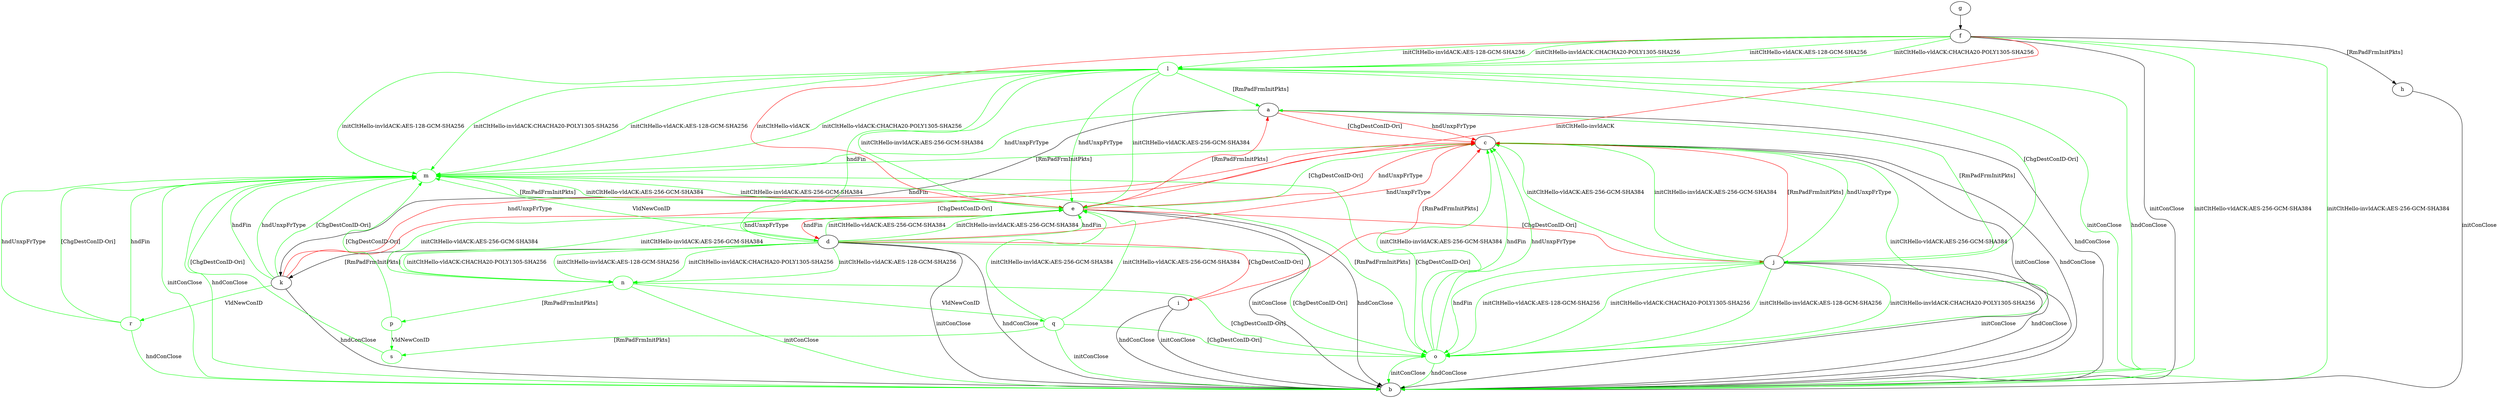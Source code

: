 digraph "" {
	a -> b	[key=0,
		label="hndConClose "];
	a -> c	[key=0,
		color=red,
		label="hndUnxpFrType "];
	a -> c	[key=1,
		color=red,
		label="[ChgDestConID-Ori] "];
	a -> k	[key=0,
		label="hndFin "];
	m	[color=green];
	a -> m	[key=0,
		color=green,
		label="hndUnxpFrType "];
	c -> b	[key=0,
		label="initConClose "];
	c -> b	[key=1,
		label="hndConClose "];
	c -> m	[key=0,
		color=green,
		label="[RmPadFrmInitPkts] "];
	d -> b	[key=0,
		label="initConClose "];
	d -> b	[key=1,
		label="hndConClose "];
	d -> c	[key=0,
		color=red,
		label="hndUnxpFrType "];
	d -> e	[key=0,
		color=green,
		label="initCltHello-vldACK:AES-256-GCM-SHA384 "];
	d -> e	[key=1,
		color=green,
		label="initCltHello-invldACK:AES-256-GCM-SHA384 "];
	d -> e	[key=2,
		color=green,
		label="hndFin "];
	d -> e	[key=3,
		color=green,
		label="hndUnxpFrType "];
	d -> i	[key=0,
		color=red,
		label="[ChgDestConID-Ori] "];
	d -> k	[key=0,
		label="[RmPadFrmInitPkts] "];
	d -> m	[key=0,
		color=green,
		label="VldNewConID "];
	n	[color=green];
	d -> n	[key=0,
		color=green,
		label="initCltHello-vldACK:AES-128-GCM-SHA256 "];
	d -> n	[key=1,
		color=green,
		label="initCltHello-vldACK:CHACHA20-POLY1305-SHA256 "];
	d -> n	[key=2,
		color=green,
		label="initCltHello-invldACK:AES-128-GCM-SHA256 "];
	d -> n	[key=3,
		color=green,
		label="initCltHello-invldACK:CHACHA20-POLY1305-SHA256 "];
	o	[color=green];
	d -> o	[key=0,
		color=green,
		label="[ChgDestConID-Ori] "];
	e -> a	[key=0,
		color=red,
		label="[RmPadFrmInitPkts] "];
	e -> b	[key=0,
		label="initConClose "];
	e -> b	[key=1,
		label="hndConClose "];
	e -> c	[key=0,
		color=green,
		label="[ChgDestConID-Ori] "];
	e -> c	[key=1,
		color=red,
		label="hndUnxpFrType "];
	e -> d	[key=0,
		color=red,
		label="hndFin "];
	e -> j	[key=0,
		color=red,
		label="[ChgDestConID-Ori] "];
	e -> m	[key=0,
		color=green,
		label="[RmPadFrmInitPkts] "];
	f -> b	[key=0,
		label="initConClose "];
	f -> b	[key=1,
		color=green,
		label="initCltHello-vldACK:AES-256-GCM-SHA384 "];
	f -> b	[key=2,
		color=green,
		label="initCltHello-invldACK:AES-256-GCM-SHA384 "];
	f -> e	[key=0,
		color=red,
		label="initCltHello-vldACK "];
	f -> e	[key=1,
		color=red,
		label="initCltHello-invldACK "];
	f -> h	[key=0,
		label="[RmPadFrmInitPkts] "];
	l	[color=green];
	f -> l	[key=0,
		color=green,
		label="initCltHello-vldACK:AES-128-GCM-SHA256 "];
	f -> l	[key=1,
		color=green,
		label="initCltHello-vldACK:CHACHA20-POLY1305-SHA256 "];
	f -> l	[key=2,
		color=green,
		label="initCltHello-invldACK:AES-128-GCM-SHA256 "];
	f -> l	[key=3,
		color=green,
		label="initCltHello-invldACK:CHACHA20-POLY1305-SHA256 "];
	g -> f	[key=0];
	h -> b	[key=0,
		label="initConClose "];
	i -> b	[key=0,
		label="initConClose "];
	i -> b	[key=1,
		label="hndConClose "];
	i -> c	[key=0,
		color=red,
		label="[RmPadFrmInitPkts] "];
	j -> a	[key=0,
		color=green,
		label="[RmPadFrmInitPkts] "];
	j -> b	[key=0,
		label="initConClose "];
	j -> b	[key=1,
		label="hndConClose "];
	j -> c	[key=0,
		color=green,
		label="initCltHello-vldACK:AES-256-GCM-SHA384 "];
	j -> c	[key=1,
		color=green,
		label="initCltHello-invldACK:AES-256-GCM-SHA384 "];
	j -> c	[key=2,
		color=green,
		label="hndUnxpFrType "];
	j -> c	[key=3,
		color=red,
		label="[RmPadFrmInitPkts] "];
	j -> o	[key=0,
		color=green,
		label="initCltHello-vldACK:AES-128-GCM-SHA256 "];
	j -> o	[key=1,
		color=green,
		label="initCltHello-vldACK:CHACHA20-POLY1305-SHA256 "];
	j -> o	[key=2,
		color=green,
		label="initCltHello-invldACK:AES-128-GCM-SHA256 "];
	j -> o	[key=3,
		color=green,
		label="initCltHello-invldACK:CHACHA20-POLY1305-SHA256 "];
	j -> o	[key=4,
		color=green,
		label="hndFin "];
	k -> b	[key=0,
		label="hndConClose "];
	k -> c	[key=0,
		color=red,
		label="hndUnxpFrType "];
	k -> c	[key=1,
		color=red,
		label="[ChgDestConID-Ori] "];
	k -> m	[key=0,
		color=green,
		label="hndFin "];
	k -> m	[key=1,
		color=green,
		label="hndUnxpFrType "];
	k -> m	[key=2,
		color=green,
		label="[ChgDestConID-Ori] "];
	r	[color=green];
	k -> r	[key=0,
		color=green,
		label="VldNewConID "];
	l -> a	[key=0,
		color=green,
		label="[RmPadFrmInitPkts] "];
	l -> b	[key=0,
		color=green,
		label="initConClose "];
	l -> b	[key=1,
		color=green,
		label="hndConClose "];
	l -> d	[key=0,
		color=green,
		label="hndFin "];
	l -> e	[key=0,
		color=green,
		label="initCltHello-vldACK:AES-256-GCM-SHA384 "];
	l -> e	[key=1,
		color=green,
		label="initCltHello-invldACK:AES-256-GCM-SHA384 "];
	l -> e	[key=2,
		color=green,
		label="hndUnxpFrType "];
	l -> j	[key=0,
		color=green,
		label="[ChgDestConID-Ori] "];
	l -> m	[key=0,
		color=green,
		label="initCltHello-vldACK:AES-128-GCM-SHA256 "];
	l -> m	[key=1,
		color=green,
		label="initCltHello-vldACK:CHACHA20-POLY1305-SHA256 "];
	l -> m	[key=2,
		color=green,
		label="initCltHello-invldACK:AES-128-GCM-SHA256 "];
	l -> m	[key=3,
		color=green,
		label="initCltHello-invldACK:CHACHA20-POLY1305-SHA256 "];
	m -> b	[key=0,
		color=green,
		label="initConClose "];
	m -> b	[key=1,
		color=green,
		label="hndConClose "];
	m -> e	[key=0,
		color=green,
		label="initCltHello-vldACK:AES-256-GCM-SHA384 "];
	m -> e	[key=1,
		color=green,
		label="initCltHello-invldACK:AES-256-GCM-SHA384 "];
	m -> o	[key=0,
		color=green,
		label="[ChgDestConID-Ori] "];
	n -> b	[key=0,
		color=green,
		label="initConClose "];
	n -> e	[key=0,
		color=green,
		label="initCltHello-vldACK:AES-256-GCM-SHA384 "];
	n -> e	[key=1,
		color=green,
		label="initCltHello-invldACK:AES-256-GCM-SHA384 "];
	n -> o	[key=0,
		color=green,
		label="[ChgDestConID-Ori] "];
	p	[color=green];
	n -> p	[key=0,
		color=green,
		label="[RmPadFrmInitPkts] "];
	q	[color=green];
	n -> q	[key=0,
		color=green,
		label="VldNewConID "];
	o -> b	[key=0,
		color=green,
		label="initConClose "];
	o -> b	[key=1,
		color=green,
		label="hndConClose "];
	o -> c	[key=0,
		color=green,
		label="initCltHello-vldACK:AES-256-GCM-SHA384 "];
	o -> c	[key=1,
		color=green,
		label="initCltHello-invldACK:AES-256-GCM-SHA384 "];
	o -> c	[key=2,
		color=green,
		label="hndFin "];
	o -> c	[key=3,
		color=green,
		label="hndUnxpFrType "];
	o -> m	[key=0,
		color=green,
		label="[RmPadFrmInitPkts] "];
	p -> m	[key=0,
		color=green,
		label="[ChgDestConID-Ori] "];
	s	[color=green];
	p -> s	[key=0,
		color=green,
		label="VldNewConID "];
	q -> b	[key=0,
		color=green,
		label="initConClose "];
	q -> e	[key=0,
		color=green,
		label="initCltHello-vldACK:AES-256-GCM-SHA384 "];
	q -> e	[key=1,
		color=green,
		label="initCltHello-invldACK:AES-256-GCM-SHA384 "];
	q -> o	[key=0,
		color=green,
		label="[ChgDestConID-Ori] "];
	q -> s	[key=0,
		color=green,
		label="[RmPadFrmInitPkts] "];
	r -> b	[key=0,
		color=green,
		label="hndConClose "];
	r -> m	[key=0,
		color=green,
		label="hndFin "];
	r -> m	[key=1,
		color=green,
		label="hndUnxpFrType "];
	r -> m	[key=2,
		color=green,
		label="[ChgDestConID-Ori] "];
	s -> m	[key=0,
		color=green,
		label="[ChgDestConID-Ori] "];
}
